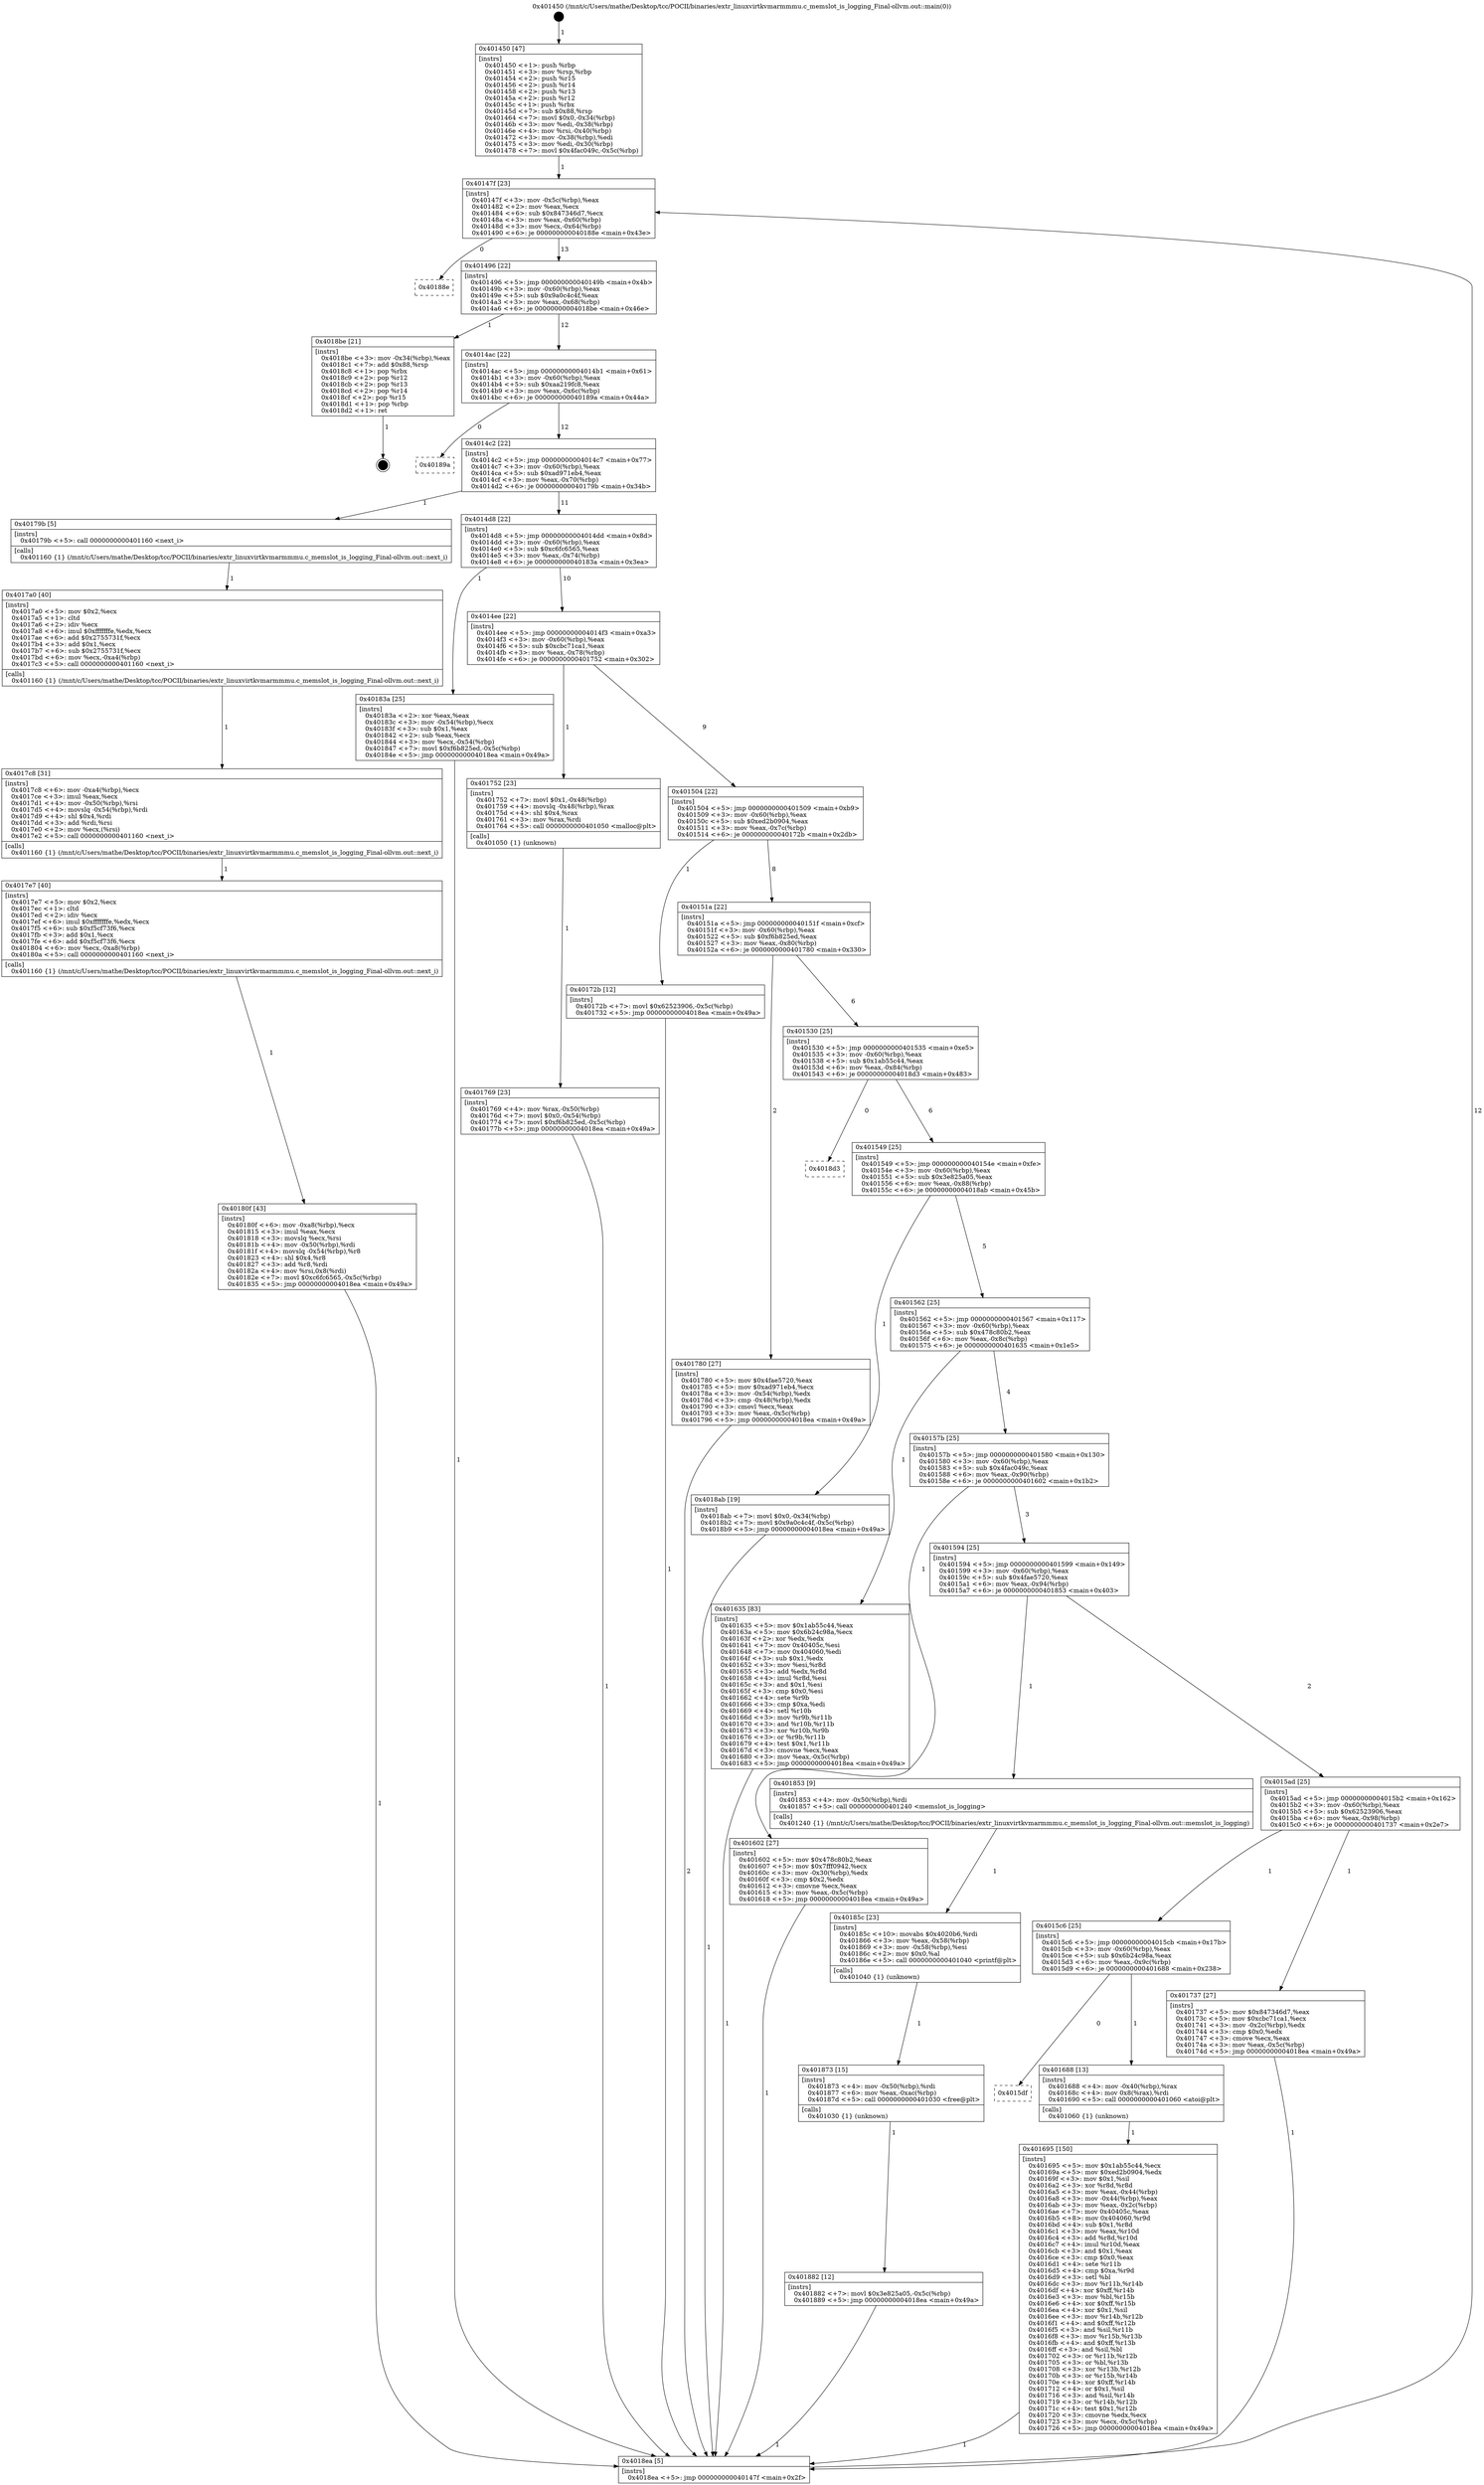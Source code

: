 digraph "0x401450" {
  label = "0x401450 (/mnt/c/Users/mathe/Desktop/tcc/POCII/binaries/extr_linuxvirtkvmarmmmu.c_memslot_is_logging_Final-ollvm.out::main(0))"
  labelloc = "t"
  node[shape=record]

  Entry [label="",width=0.3,height=0.3,shape=circle,fillcolor=black,style=filled]
  "0x40147f" [label="{
     0x40147f [23]\l
     | [instrs]\l
     &nbsp;&nbsp;0x40147f \<+3\>: mov -0x5c(%rbp),%eax\l
     &nbsp;&nbsp;0x401482 \<+2\>: mov %eax,%ecx\l
     &nbsp;&nbsp;0x401484 \<+6\>: sub $0x847346d7,%ecx\l
     &nbsp;&nbsp;0x40148a \<+3\>: mov %eax,-0x60(%rbp)\l
     &nbsp;&nbsp;0x40148d \<+3\>: mov %ecx,-0x64(%rbp)\l
     &nbsp;&nbsp;0x401490 \<+6\>: je 000000000040188e \<main+0x43e\>\l
  }"]
  "0x40188e" [label="{
     0x40188e\l
  }", style=dashed]
  "0x401496" [label="{
     0x401496 [22]\l
     | [instrs]\l
     &nbsp;&nbsp;0x401496 \<+5\>: jmp 000000000040149b \<main+0x4b\>\l
     &nbsp;&nbsp;0x40149b \<+3\>: mov -0x60(%rbp),%eax\l
     &nbsp;&nbsp;0x40149e \<+5\>: sub $0x9a0c4c4f,%eax\l
     &nbsp;&nbsp;0x4014a3 \<+3\>: mov %eax,-0x68(%rbp)\l
     &nbsp;&nbsp;0x4014a6 \<+6\>: je 00000000004018be \<main+0x46e\>\l
  }"]
  Exit [label="",width=0.3,height=0.3,shape=circle,fillcolor=black,style=filled,peripheries=2]
  "0x4018be" [label="{
     0x4018be [21]\l
     | [instrs]\l
     &nbsp;&nbsp;0x4018be \<+3\>: mov -0x34(%rbp),%eax\l
     &nbsp;&nbsp;0x4018c1 \<+7\>: add $0x88,%rsp\l
     &nbsp;&nbsp;0x4018c8 \<+1\>: pop %rbx\l
     &nbsp;&nbsp;0x4018c9 \<+2\>: pop %r12\l
     &nbsp;&nbsp;0x4018cb \<+2\>: pop %r13\l
     &nbsp;&nbsp;0x4018cd \<+2\>: pop %r14\l
     &nbsp;&nbsp;0x4018cf \<+2\>: pop %r15\l
     &nbsp;&nbsp;0x4018d1 \<+1\>: pop %rbp\l
     &nbsp;&nbsp;0x4018d2 \<+1\>: ret\l
  }"]
  "0x4014ac" [label="{
     0x4014ac [22]\l
     | [instrs]\l
     &nbsp;&nbsp;0x4014ac \<+5\>: jmp 00000000004014b1 \<main+0x61\>\l
     &nbsp;&nbsp;0x4014b1 \<+3\>: mov -0x60(%rbp),%eax\l
     &nbsp;&nbsp;0x4014b4 \<+5\>: sub $0xaa219fc8,%eax\l
     &nbsp;&nbsp;0x4014b9 \<+3\>: mov %eax,-0x6c(%rbp)\l
     &nbsp;&nbsp;0x4014bc \<+6\>: je 000000000040189a \<main+0x44a\>\l
  }"]
  "0x401882" [label="{
     0x401882 [12]\l
     | [instrs]\l
     &nbsp;&nbsp;0x401882 \<+7\>: movl $0x3e825a05,-0x5c(%rbp)\l
     &nbsp;&nbsp;0x401889 \<+5\>: jmp 00000000004018ea \<main+0x49a\>\l
  }"]
  "0x40189a" [label="{
     0x40189a\l
  }", style=dashed]
  "0x4014c2" [label="{
     0x4014c2 [22]\l
     | [instrs]\l
     &nbsp;&nbsp;0x4014c2 \<+5\>: jmp 00000000004014c7 \<main+0x77\>\l
     &nbsp;&nbsp;0x4014c7 \<+3\>: mov -0x60(%rbp),%eax\l
     &nbsp;&nbsp;0x4014ca \<+5\>: sub $0xad971eb4,%eax\l
     &nbsp;&nbsp;0x4014cf \<+3\>: mov %eax,-0x70(%rbp)\l
     &nbsp;&nbsp;0x4014d2 \<+6\>: je 000000000040179b \<main+0x34b\>\l
  }"]
  "0x401873" [label="{
     0x401873 [15]\l
     | [instrs]\l
     &nbsp;&nbsp;0x401873 \<+4\>: mov -0x50(%rbp),%rdi\l
     &nbsp;&nbsp;0x401877 \<+6\>: mov %eax,-0xac(%rbp)\l
     &nbsp;&nbsp;0x40187d \<+5\>: call 0000000000401030 \<free@plt\>\l
     | [calls]\l
     &nbsp;&nbsp;0x401030 \{1\} (unknown)\l
  }"]
  "0x40179b" [label="{
     0x40179b [5]\l
     | [instrs]\l
     &nbsp;&nbsp;0x40179b \<+5\>: call 0000000000401160 \<next_i\>\l
     | [calls]\l
     &nbsp;&nbsp;0x401160 \{1\} (/mnt/c/Users/mathe/Desktop/tcc/POCII/binaries/extr_linuxvirtkvmarmmmu.c_memslot_is_logging_Final-ollvm.out::next_i)\l
  }"]
  "0x4014d8" [label="{
     0x4014d8 [22]\l
     | [instrs]\l
     &nbsp;&nbsp;0x4014d8 \<+5\>: jmp 00000000004014dd \<main+0x8d\>\l
     &nbsp;&nbsp;0x4014dd \<+3\>: mov -0x60(%rbp),%eax\l
     &nbsp;&nbsp;0x4014e0 \<+5\>: sub $0xc6fc6565,%eax\l
     &nbsp;&nbsp;0x4014e5 \<+3\>: mov %eax,-0x74(%rbp)\l
     &nbsp;&nbsp;0x4014e8 \<+6\>: je 000000000040183a \<main+0x3ea\>\l
  }"]
  "0x40185c" [label="{
     0x40185c [23]\l
     | [instrs]\l
     &nbsp;&nbsp;0x40185c \<+10\>: movabs $0x4020b6,%rdi\l
     &nbsp;&nbsp;0x401866 \<+3\>: mov %eax,-0x58(%rbp)\l
     &nbsp;&nbsp;0x401869 \<+3\>: mov -0x58(%rbp),%esi\l
     &nbsp;&nbsp;0x40186c \<+2\>: mov $0x0,%al\l
     &nbsp;&nbsp;0x40186e \<+5\>: call 0000000000401040 \<printf@plt\>\l
     | [calls]\l
     &nbsp;&nbsp;0x401040 \{1\} (unknown)\l
  }"]
  "0x40183a" [label="{
     0x40183a [25]\l
     | [instrs]\l
     &nbsp;&nbsp;0x40183a \<+2\>: xor %eax,%eax\l
     &nbsp;&nbsp;0x40183c \<+3\>: mov -0x54(%rbp),%ecx\l
     &nbsp;&nbsp;0x40183f \<+3\>: sub $0x1,%eax\l
     &nbsp;&nbsp;0x401842 \<+2\>: sub %eax,%ecx\l
     &nbsp;&nbsp;0x401844 \<+3\>: mov %ecx,-0x54(%rbp)\l
     &nbsp;&nbsp;0x401847 \<+7\>: movl $0xf6b825ed,-0x5c(%rbp)\l
     &nbsp;&nbsp;0x40184e \<+5\>: jmp 00000000004018ea \<main+0x49a\>\l
  }"]
  "0x4014ee" [label="{
     0x4014ee [22]\l
     | [instrs]\l
     &nbsp;&nbsp;0x4014ee \<+5\>: jmp 00000000004014f3 \<main+0xa3\>\l
     &nbsp;&nbsp;0x4014f3 \<+3\>: mov -0x60(%rbp),%eax\l
     &nbsp;&nbsp;0x4014f6 \<+5\>: sub $0xcbc71ca1,%eax\l
     &nbsp;&nbsp;0x4014fb \<+3\>: mov %eax,-0x78(%rbp)\l
     &nbsp;&nbsp;0x4014fe \<+6\>: je 0000000000401752 \<main+0x302\>\l
  }"]
  "0x40180f" [label="{
     0x40180f [43]\l
     | [instrs]\l
     &nbsp;&nbsp;0x40180f \<+6\>: mov -0xa8(%rbp),%ecx\l
     &nbsp;&nbsp;0x401815 \<+3\>: imul %eax,%ecx\l
     &nbsp;&nbsp;0x401818 \<+3\>: movslq %ecx,%rsi\l
     &nbsp;&nbsp;0x40181b \<+4\>: mov -0x50(%rbp),%rdi\l
     &nbsp;&nbsp;0x40181f \<+4\>: movslq -0x54(%rbp),%r8\l
     &nbsp;&nbsp;0x401823 \<+4\>: shl $0x4,%r8\l
     &nbsp;&nbsp;0x401827 \<+3\>: add %r8,%rdi\l
     &nbsp;&nbsp;0x40182a \<+4\>: mov %rsi,0x8(%rdi)\l
     &nbsp;&nbsp;0x40182e \<+7\>: movl $0xc6fc6565,-0x5c(%rbp)\l
     &nbsp;&nbsp;0x401835 \<+5\>: jmp 00000000004018ea \<main+0x49a\>\l
  }"]
  "0x401752" [label="{
     0x401752 [23]\l
     | [instrs]\l
     &nbsp;&nbsp;0x401752 \<+7\>: movl $0x1,-0x48(%rbp)\l
     &nbsp;&nbsp;0x401759 \<+4\>: movslq -0x48(%rbp),%rax\l
     &nbsp;&nbsp;0x40175d \<+4\>: shl $0x4,%rax\l
     &nbsp;&nbsp;0x401761 \<+3\>: mov %rax,%rdi\l
     &nbsp;&nbsp;0x401764 \<+5\>: call 0000000000401050 \<malloc@plt\>\l
     | [calls]\l
     &nbsp;&nbsp;0x401050 \{1\} (unknown)\l
  }"]
  "0x401504" [label="{
     0x401504 [22]\l
     | [instrs]\l
     &nbsp;&nbsp;0x401504 \<+5\>: jmp 0000000000401509 \<main+0xb9\>\l
     &nbsp;&nbsp;0x401509 \<+3\>: mov -0x60(%rbp),%eax\l
     &nbsp;&nbsp;0x40150c \<+5\>: sub $0xed2b0904,%eax\l
     &nbsp;&nbsp;0x401511 \<+3\>: mov %eax,-0x7c(%rbp)\l
     &nbsp;&nbsp;0x401514 \<+6\>: je 000000000040172b \<main+0x2db\>\l
  }"]
  "0x4017e7" [label="{
     0x4017e7 [40]\l
     | [instrs]\l
     &nbsp;&nbsp;0x4017e7 \<+5\>: mov $0x2,%ecx\l
     &nbsp;&nbsp;0x4017ec \<+1\>: cltd\l
     &nbsp;&nbsp;0x4017ed \<+2\>: idiv %ecx\l
     &nbsp;&nbsp;0x4017ef \<+6\>: imul $0xfffffffe,%edx,%ecx\l
     &nbsp;&nbsp;0x4017f5 \<+6\>: sub $0xf5cf73f6,%ecx\l
     &nbsp;&nbsp;0x4017fb \<+3\>: add $0x1,%ecx\l
     &nbsp;&nbsp;0x4017fe \<+6\>: add $0xf5cf73f6,%ecx\l
     &nbsp;&nbsp;0x401804 \<+6\>: mov %ecx,-0xa8(%rbp)\l
     &nbsp;&nbsp;0x40180a \<+5\>: call 0000000000401160 \<next_i\>\l
     | [calls]\l
     &nbsp;&nbsp;0x401160 \{1\} (/mnt/c/Users/mathe/Desktop/tcc/POCII/binaries/extr_linuxvirtkvmarmmmu.c_memslot_is_logging_Final-ollvm.out::next_i)\l
  }"]
  "0x40172b" [label="{
     0x40172b [12]\l
     | [instrs]\l
     &nbsp;&nbsp;0x40172b \<+7\>: movl $0x62523906,-0x5c(%rbp)\l
     &nbsp;&nbsp;0x401732 \<+5\>: jmp 00000000004018ea \<main+0x49a\>\l
  }"]
  "0x40151a" [label="{
     0x40151a [22]\l
     | [instrs]\l
     &nbsp;&nbsp;0x40151a \<+5\>: jmp 000000000040151f \<main+0xcf\>\l
     &nbsp;&nbsp;0x40151f \<+3\>: mov -0x60(%rbp),%eax\l
     &nbsp;&nbsp;0x401522 \<+5\>: sub $0xf6b825ed,%eax\l
     &nbsp;&nbsp;0x401527 \<+3\>: mov %eax,-0x80(%rbp)\l
     &nbsp;&nbsp;0x40152a \<+6\>: je 0000000000401780 \<main+0x330\>\l
  }"]
  "0x4017c8" [label="{
     0x4017c8 [31]\l
     | [instrs]\l
     &nbsp;&nbsp;0x4017c8 \<+6\>: mov -0xa4(%rbp),%ecx\l
     &nbsp;&nbsp;0x4017ce \<+3\>: imul %eax,%ecx\l
     &nbsp;&nbsp;0x4017d1 \<+4\>: mov -0x50(%rbp),%rsi\l
     &nbsp;&nbsp;0x4017d5 \<+4\>: movslq -0x54(%rbp),%rdi\l
     &nbsp;&nbsp;0x4017d9 \<+4\>: shl $0x4,%rdi\l
     &nbsp;&nbsp;0x4017dd \<+3\>: add %rdi,%rsi\l
     &nbsp;&nbsp;0x4017e0 \<+2\>: mov %ecx,(%rsi)\l
     &nbsp;&nbsp;0x4017e2 \<+5\>: call 0000000000401160 \<next_i\>\l
     | [calls]\l
     &nbsp;&nbsp;0x401160 \{1\} (/mnt/c/Users/mathe/Desktop/tcc/POCII/binaries/extr_linuxvirtkvmarmmmu.c_memslot_is_logging_Final-ollvm.out::next_i)\l
  }"]
  "0x401780" [label="{
     0x401780 [27]\l
     | [instrs]\l
     &nbsp;&nbsp;0x401780 \<+5\>: mov $0x4fae5720,%eax\l
     &nbsp;&nbsp;0x401785 \<+5\>: mov $0xad971eb4,%ecx\l
     &nbsp;&nbsp;0x40178a \<+3\>: mov -0x54(%rbp),%edx\l
     &nbsp;&nbsp;0x40178d \<+3\>: cmp -0x48(%rbp),%edx\l
     &nbsp;&nbsp;0x401790 \<+3\>: cmovl %ecx,%eax\l
     &nbsp;&nbsp;0x401793 \<+3\>: mov %eax,-0x5c(%rbp)\l
     &nbsp;&nbsp;0x401796 \<+5\>: jmp 00000000004018ea \<main+0x49a\>\l
  }"]
  "0x401530" [label="{
     0x401530 [25]\l
     | [instrs]\l
     &nbsp;&nbsp;0x401530 \<+5\>: jmp 0000000000401535 \<main+0xe5\>\l
     &nbsp;&nbsp;0x401535 \<+3\>: mov -0x60(%rbp),%eax\l
     &nbsp;&nbsp;0x401538 \<+5\>: sub $0x1ab55c44,%eax\l
     &nbsp;&nbsp;0x40153d \<+6\>: mov %eax,-0x84(%rbp)\l
     &nbsp;&nbsp;0x401543 \<+6\>: je 00000000004018d3 \<main+0x483\>\l
  }"]
  "0x4017a0" [label="{
     0x4017a0 [40]\l
     | [instrs]\l
     &nbsp;&nbsp;0x4017a0 \<+5\>: mov $0x2,%ecx\l
     &nbsp;&nbsp;0x4017a5 \<+1\>: cltd\l
     &nbsp;&nbsp;0x4017a6 \<+2\>: idiv %ecx\l
     &nbsp;&nbsp;0x4017a8 \<+6\>: imul $0xfffffffe,%edx,%ecx\l
     &nbsp;&nbsp;0x4017ae \<+6\>: add $0x2755731f,%ecx\l
     &nbsp;&nbsp;0x4017b4 \<+3\>: add $0x1,%ecx\l
     &nbsp;&nbsp;0x4017b7 \<+6\>: sub $0x2755731f,%ecx\l
     &nbsp;&nbsp;0x4017bd \<+6\>: mov %ecx,-0xa4(%rbp)\l
     &nbsp;&nbsp;0x4017c3 \<+5\>: call 0000000000401160 \<next_i\>\l
     | [calls]\l
     &nbsp;&nbsp;0x401160 \{1\} (/mnt/c/Users/mathe/Desktop/tcc/POCII/binaries/extr_linuxvirtkvmarmmmu.c_memslot_is_logging_Final-ollvm.out::next_i)\l
  }"]
  "0x4018d3" [label="{
     0x4018d3\l
  }", style=dashed]
  "0x401549" [label="{
     0x401549 [25]\l
     | [instrs]\l
     &nbsp;&nbsp;0x401549 \<+5\>: jmp 000000000040154e \<main+0xfe\>\l
     &nbsp;&nbsp;0x40154e \<+3\>: mov -0x60(%rbp),%eax\l
     &nbsp;&nbsp;0x401551 \<+5\>: sub $0x3e825a05,%eax\l
     &nbsp;&nbsp;0x401556 \<+6\>: mov %eax,-0x88(%rbp)\l
     &nbsp;&nbsp;0x40155c \<+6\>: je 00000000004018ab \<main+0x45b\>\l
  }"]
  "0x401769" [label="{
     0x401769 [23]\l
     | [instrs]\l
     &nbsp;&nbsp;0x401769 \<+4\>: mov %rax,-0x50(%rbp)\l
     &nbsp;&nbsp;0x40176d \<+7\>: movl $0x0,-0x54(%rbp)\l
     &nbsp;&nbsp;0x401774 \<+7\>: movl $0xf6b825ed,-0x5c(%rbp)\l
     &nbsp;&nbsp;0x40177b \<+5\>: jmp 00000000004018ea \<main+0x49a\>\l
  }"]
  "0x4018ab" [label="{
     0x4018ab [19]\l
     | [instrs]\l
     &nbsp;&nbsp;0x4018ab \<+7\>: movl $0x0,-0x34(%rbp)\l
     &nbsp;&nbsp;0x4018b2 \<+7\>: movl $0x9a0c4c4f,-0x5c(%rbp)\l
     &nbsp;&nbsp;0x4018b9 \<+5\>: jmp 00000000004018ea \<main+0x49a\>\l
  }"]
  "0x401562" [label="{
     0x401562 [25]\l
     | [instrs]\l
     &nbsp;&nbsp;0x401562 \<+5\>: jmp 0000000000401567 \<main+0x117\>\l
     &nbsp;&nbsp;0x401567 \<+3\>: mov -0x60(%rbp),%eax\l
     &nbsp;&nbsp;0x40156a \<+5\>: sub $0x478c80b2,%eax\l
     &nbsp;&nbsp;0x40156f \<+6\>: mov %eax,-0x8c(%rbp)\l
     &nbsp;&nbsp;0x401575 \<+6\>: je 0000000000401635 \<main+0x1e5\>\l
  }"]
  "0x401695" [label="{
     0x401695 [150]\l
     | [instrs]\l
     &nbsp;&nbsp;0x401695 \<+5\>: mov $0x1ab55c44,%ecx\l
     &nbsp;&nbsp;0x40169a \<+5\>: mov $0xed2b0904,%edx\l
     &nbsp;&nbsp;0x40169f \<+3\>: mov $0x1,%sil\l
     &nbsp;&nbsp;0x4016a2 \<+3\>: xor %r8d,%r8d\l
     &nbsp;&nbsp;0x4016a5 \<+3\>: mov %eax,-0x44(%rbp)\l
     &nbsp;&nbsp;0x4016a8 \<+3\>: mov -0x44(%rbp),%eax\l
     &nbsp;&nbsp;0x4016ab \<+3\>: mov %eax,-0x2c(%rbp)\l
     &nbsp;&nbsp;0x4016ae \<+7\>: mov 0x40405c,%eax\l
     &nbsp;&nbsp;0x4016b5 \<+8\>: mov 0x404060,%r9d\l
     &nbsp;&nbsp;0x4016bd \<+4\>: sub $0x1,%r8d\l
     &nbsp;&nbsp;0x4016c1 \<+3\>: mov %eax,%r10d\l
     &nbsp;&nbsp;0x4016c4 \<+3\>: add %r8d,%r10d\l
     &nbsp;&nbsp;0x4016c7 \<+4\>: imul %r10d,%eax\l
     &nbsp;&nbsp;0x4016cb \<+3\>: and $0x1,%eax\l
     &nbsp;&nbsp;0x4016ce \<+3\>: cmp $0x0,%eax\l
     &nbsp;&nbsp;0x4016d1 \<+4\>: sete %r11b\l
     &nbsp;&nbsp;0x4016d5 \<+4\>: cmp $0xa,%r9d\l
     &nbsp;&nbsp;0x4016d9 \<+3\>: setl %bl\l
     &nbsp;&nbsp;0x4016dc \<+3\>: mov %r11b,%r14b\l
     &nbsp;&nbsp;0x4016df \<+4\>: xor $0xff,%r14b\l
     &nbsp;&nbsp;0x4016e3 \<+3\>: mov %bl,%r15b\l
     &nbsp;&nbsp;0x4016e6 \<+4\>: xor $0xff,%r15b\l
     &nbsp;&nbsp;0x4016ea \<+4\>: xor $0x1,%sil\l
     &nbsp;&nbsp;0x4016ee \<+3\>: mov %r14b,%r12b\l
     &nbsp;&nbsp;0x4016f1 \<+4\>: and $0xff,%r12b\l
     &nbsp;&nbsp;0x4016f5 \<+3\>: and %sil,%r11b\l
     &nbsp;&nbsp;0x4016f8 \<+3\>: mov %r15b,%r13b\l
     &nbsp;&nbsp;0x4016fb \<+4\>: and $0xff,%r13b\l
     &nbsp;&nbsp;0x4016ff \<+3\>: and %sil,%bl\l
     &nbsp;&nbsp;0x401702 \<+3\>: or %r11b,%r12b\l
     &nbsp;&nbsp;0x401705 \<+3\>: or %bl,%r13b\l
     &nbsp;&nbsp;0x401708 \<+3\>: xor %r13b,%r12b\l
     &nbsp;&nbsp;0x40170b \<+3\>: or %r15b,%r14b\l
     &nbsp;&nbsp;0x40170e \<+4\>: xor $0xff,%r14b\l
     &nbsp;&nbsp;0x401712 \<+4\>: or $0x1,%sil\l
     &nbsp;&nbsp;0x401716 \<+3\>: and %sil,%r14b\l
     &nbsp;&nbsp;0x401719 \<+3\>: or %r14b,%r12b\l
     &nbsp;&nbsp;0x40171c \<+4\>: test $0x1,%r12b\l
     &nbsp;&nbsp;0x401720 \<+3\>: cmovne %edx,%ecx\l
     &nbsp;&nbsp;0x401723 \<+3\>: mov %ecx,-0x5c(%rbp)\l
     &nbsp;&nbsp;0x401726 \<+5\>: jmp 00000000004018ea \<main+0x49a\>\l
  }"]
  "0x401635" [label="{
     0x401635 [83]\l
     | [instrs]\l
     &nbsp;&nbsp;0x401635 \<+5\>: mov $0x1ab55c44,%eax\l
     &nbsp;&nbsp;0x40163a \<+5\>: mov $0x6b24c98a,%ecx\l
     &nbsp;&nbsp;0x40163f \<+2\>: xor %edx,%edx\l
     &nbsp;&nbsp;0x401641 \<+7\>: mov 0x40405c,%esi\l
     &nbsp;&nbsp;0x401648 \<+7\>: mov 0x404060,%edi\l
     &nbsp;&nbsp;0x40164f \<+3\>: sub $0x1,%edx\l
     &nbsp;&nbsp;0x401652 \<+3\>: mov %esi,%r8d\l
     &nbsp;&nbsp;0x401655 \<+3\>: add %edx,%r8d\l
     &nbsp;&nbsp;0x401658 \<+4\>: imul %r8d,%esi\l
     &nbsp;&nbsp;0x40165c \<+3\>: and $0x1,%esi\l
     &nbsp;&nbsp;0x40165f \<+3\>: cmp $0x0,%esi\l
     &nbsp;&nbsp;0x401662 \<+4\>: sete %r9b\l
     &nbsp;&nbsp;0x401666 \<+3\>: cmp $0xa,%edi\l
     &nbsp;&nbsp;0x401669 \<+4\>: setl %r10b\l
     &nbsp;&nbsp;0x40166d \<+3\>: mov %r9b,%r11b\l
     &nbsp;&nbsp;0x401670 \<+3\>: and %r10b,%r11b\l
     &nbsp;&nbsp;0x401673 \<+3\>: xor %r10b,%r9b\l
     &nbsp;&nbsp;0x401676 \<+3\>: or %r9b,%r11b\l
     &nbsp;&nbsp;0x401679 \<+4\>: test $0x1,%r11b\l
     &nbsp;&nbsp;0x40167d \<+3\>: cmovne %ecx,%eax\l
     &nbsp;&nbsp;0x401680 \<+3\>: mov %eax,-0x5c(%rbp)\l
     &nbsp;&nbsp;0x401683 \<+5\>: jmp 00000000004018ea \<main+0x49a\>\l
  }"]
  "0x40157b" [label="{
     0x40157b [25]\l
     | [instrs]\l
     &nbsp;&nbsp;0x40157b \<+5\>: jmp 0000000000401580 \<main+0x130\>\l
     &nbsp;&nbsp;0x401580 \<+3\>: mov -0x60(%rbp),%eax\l
     &nbsp;&nbsp;0x401583 \<+5\>: sub $0x4fac049c,%eax\l
     &nbsp;&nbsp;0x401588 \<+6\>: mov %eax,-0x90(%rbp)\l
     &nbsp;&nbsp;0x40158e \<+6\>: je 0000000000401602 \<main+0x1b2\>\l
  }"]
  "0x4015df" [label="{
     0x4015df\l
  }", style=dashed]
  "0x401602" [label="{
     0x401602 [27]\l
     | [instrs]\l
     &nbsp;&nbsp;0x401602 \<+5\>: mov $0x478c80b2,%eax\l
     &nbsp;&nbsp;0x401607 \<+5\>: mov $0x7fff0942,%ecx\l
     &nbsp;&nbsp;0x40160c \<+3\>: mov -0x30(%rbp),%edx\l
     &nbsp;&nbsp;0x40160f \<+3\>: cmp $0x2,%edx\l
     &nbsp;&nbsp;0x401612 \<+3\>: cmovne %ecx,%eax\l
     &nbsp;&nbsp;0x401615 \<+3\>: mov %eax,-0x5c(%rbp)\l
     &nbsp;&nbsp;0x401618 \<+5\>: jmp 00000000004018ea \<main+0x49a\>\l
  }"]
  "0x401594" [label="{
     0x401594 [25]\l
     | [instrs]\l
     &nbsp;&nbsp;0x401594 \<+5\>: jmp 0000000000401599 \<main+0x149\>\l
     &nbsp;&nbsp;0x401599 \<+3\>: mov -0x60(%rbp),%eax\l
     &nbsp;&nbsp;0x40159c \<+5\>: sub $0x4fae5720,%eax\l
     &nbsp;&nbsp;0x4015a1 \<+6\>: mov %eax,-0x94(%rbp)\l
     &nbsp;&nbsp;0x4015a7 \<+6\>: je 0000000000401853 \<main+0x403\>\l
  }"]
  "0x4018ea" [label="{
     0x4018ea [5]\l
     | [instrs]\l
     &nbsp;&nbsp;0x4018ea \<+5\>: jmp 000000000040147f \<main+0x2f\>\l
  }"]
  "0x401450" [label="{
     0x401450 [47]\l
     | [instrs]\l
     &nbsp;&nbsp;0x401450 \<+1\>: push %rbp\l
     &nbsp;&nbsp;0x401451 \<+3\>: mov %rsp,%rbp\l
     &nbsp;&nbsp;0x401454 \<+2\>: push %r15\l
     &nbsp;&nbsp;0x401456 \<+2\>: push %r14\l
     &nbsp;&nbsp;0x401458 \<+2\>: push %r13\l
     &nbsp;&nbsp;0x40145a \<+2\>: push %r12\l
     &nbsp;&nbsp;0x40145c \<+1\>: push %rbx\l
     &nbsp;&nbsp;0x40145d \<+7\>: sub $0x88,%rsp\l
     &nbsp;&nbsp;0x401464 \<+7\>: movl $0x0,-0x34(%rbp)\l
     &nbsp;&nbsp;0x40146b \<+3\>: mov %edi,-0x38(%rbp)\l
     &nbsp;&nbsp;0x40146e \<+4\>: mov %rsi,-0x40(%rbp)\l
     &nbsp;&nbsp;0x401472 \<+3\>: mov -0x38(%rbp),%edi\l
     &nbsp;&nbsp;0x401475 \<+3\>: mov %edi,-0x30(%rbp)\l
     &nbsp;&nbsp;0x401478 \<+7\>: movl $0x4fac049c,-0x5c(%rbp)\l
  }"]
  "0x401688" [label="{
     0x401688 [13]\l
     | [instrs]\l
     &nbsp;&nbsp;0x401688 \<+4\>: mov -0x40(%rbp),%rax\l
     &nbsp;&nbsp;0x40168c \<+4\>: mov 0x8(%rax),%rdi\l
     &nbsp;&nbsp;0x401690 \<+5\>: call 0000000000401060 \<atoi@plt\>\l
     | [calls]\l
     &nbsp;&nbsp;0x401060 \{1\} (unknown)\l
  }"]
  "0x401853" [label="{
     0x401853 [9]\l
     | [instrs]\l
     &nbsp;&nbsp;0x401853 \<+4\>: mov -0x50(%rbp),%rdi\l
     &nbsp;&nbsp;0x401857 \<+5\>: call 0000000000401240 \<memslot_is_logging\>\l
     | [calls]\l
     &nbsp;&nbsp;0x401240 \{1\} (/mnt/c/Users/mathe/Desktop/tcc/POCII/binaries/extr_linuxvirtkvmarmmmu.c_memslot_is_logging_Final-ollvm.out::memslot_is_logging)\l
  }"]
  "0x4015ad" [label="{
     0x4015ad [25]\l
     | [instrs]\l
     &nbsp;&nbsp;0x4015ad \<+5\>: jmp 00000000004015b2 \<main+0x162\>\l
     &nbsp;&nbsp;0x4015b2 \<+3\>: mov -0x60(%rbp),%eax\l
     &nbsp;&nbsp;0x4015b5 \<+5\>: sub $0x62523906,%eax\l
     &nbsp;&nbsp;0x4015ba \<+6\>: mov %eax,-0x98(%rbp)\l
     &nbsp;&nbsp;0x4015c0 \<+6\>: je 0000000000401737 \<main+0x2e7\>\l
  }"]
  "0x4015c6" [label="{
     0x4015c6 [25]\l
     | [instrs]\l
     &nbsp;&nbsp;0x4015c6 \<+5\>: jmp 00000000004015cb \<main+0x17b\>\l
     &nbsp;&nbsp;0x4015cb \<+3\>: mov -0x60(%rbp),%eax\l
     &nbsp;&nbsp;0x4015ce \<+5\>: sub $0x6b24c98a,%eax\l
     &nbsp;&nbsp;0x4015d3 \<+6\>: mov %eax,-0x9c(%rbp)\l
     &nbsp;&nbsp;0x4015d9 \<+6\>: je 0000000000401688 \<main+0x238\>\l
  }"]
  "0x401737" [label="{
     0x401737 [27]\l
     | [instrs]\l
     &nbsp;&nbsp;0x401737 \<+5\>: mov $0x847346d7,%eax\l
     &nbsp;&nbsp;0x40173c \<+5\>: mov $0xcbc71ca1,%ecx\l
     &nbsp;&nbsp;0x401741 \<+3\>: mov -0x2c(%rbp),%edx\l
     &nbsp;&nbsp;0x401744 \<+3\>: cmp $0x0,%edx\l
     &nbsp;&nbsp;0x401747 \<+3\>: cmove %ecx,%eax\l
     &nbsp;&nbsp;0x40174a \<+3\>: mov %eax,-0x5c(%rbp)\l
     &nbsp;&nbsp;0x40174d \<+5\>: jmp 00000000004018ea \<main+0x49a\>\l
  }"]
  Entry -> "0x401450" [label=" 1"]
  "0x40147f" -> "0x40188e" [label=" 0"]
  "0x40147f" -> "0x401496" [label=" 13"]
  "0x4018be" -> Exit [label=" 1"]
  "0x401496" -> "0x4018be" [label=" 1"]
  "0x401496" -> "0x4014ac" [label=" 12"]
  "0x4018ab" -> "0x4018ea" [label=" 1"]
  "0x4014ac" -> "0x40189a" [label=" 0"]
  "0x4014ac" -> "0x4014c2" [label=" 12"]
  "0x401882" -> "0x4018ea" [label=" 1"]
  "0x4014c2" -> "0x40179b" [label=" 1"]
  "0x4014c2" -> "0x4014d8" [label=" 11"]
  "0x401873" -> "0x401882" [label=" 1"]
  "0x4014d8" -> "0x40183a" [label=" 1"]
  "0x4014d8" -> "0x4014ee" [label=" 10"]
  "0x40185c" -> "0x401873" [label=" 1"]
  "0x4014ee" -> "0x401752" [label=" 1"]
  "0x4014ee" -> "0x401504" [label=" 9"]
  "0x401853" -> "0x40185c" [label=" 1"]
  "0x401504" -> "0x40172b" [label=" 1"]
  "0x401504" -> "0x40151a" [label=" 8"]
  "0x40183a" -> "0x4018ea" [label=" 1"]
  "0x40151a" -> "0x401780" [label=" 2"]
  "0x40151a" -> "0x401530" [label=" 6"]
  "0x40180f" -> "0x4018ea" [label=" 1"]
  "0x401530" -> "0x4018d3" [label=" 0"]
  "0x401530" -> "0x401549" [label=" 6"]
  "0x4017e7" -> "0x40180f" [label=" 1"]
  "0x401549" -> "0x4018ab" [label=" 1"]
  "0x401549" -> "0x401562" [label=" 5"]
  "0x4017c8" -> "0x4017e7" [label=" 1"]
  "0x401562" -> "0x401635" [label=" 1"]
  "0x401562" -> "0x40157b" [label=" 4"]
  "0x4017a0" -> "0x4017c8" [label=" 1"]
  "0x40157b" -> "0x401602" [label=" 1"]
  "0x40157b" -> "0x401594" [label=" 3"]
  "0x401602" -> "0x4018ea" [label=" 1"]
  "0x401450" -> "0x40147f" [label=" 1"]
  "0x4018ea" -> "0x40147f" [label=" 12"]
  "0x401635" -> "0x4018ea" [label=" 1"]
  "0x40179b" -> "0x4017a0" [label=" 1"]
  "0x401594" -> "0x401853" [label=" 1"]
  "0x401594" -> "0x4015ad" [label=" 2"]
  "0x401780" -> "0x4018ea" [label=" 2"]
  "0x4015ad" -> "0x401737" [label=" 1"]
  "0x4015ad" -> "0x4015c6" [label=" 1"]
  "0x401769" -> "0x4018ea" [label=" 1"]
  "0x4015c6" -> "0x401688" [label=" 1"]
  "0x4015c6" -> "0x4015df" [label=" 0"]
  "0x401688" -> "0x401695" [label=" 1"]
  "0x401695" -> "0x4018ea" [label=" 1"]
  "0x40172b" -> "0x4018ea" [label=" 1"]
  "0x401737" -> "0x4018ea" [label=" 1"]
  "0x401752" -> "0x401769" [label=" 1"]
}

